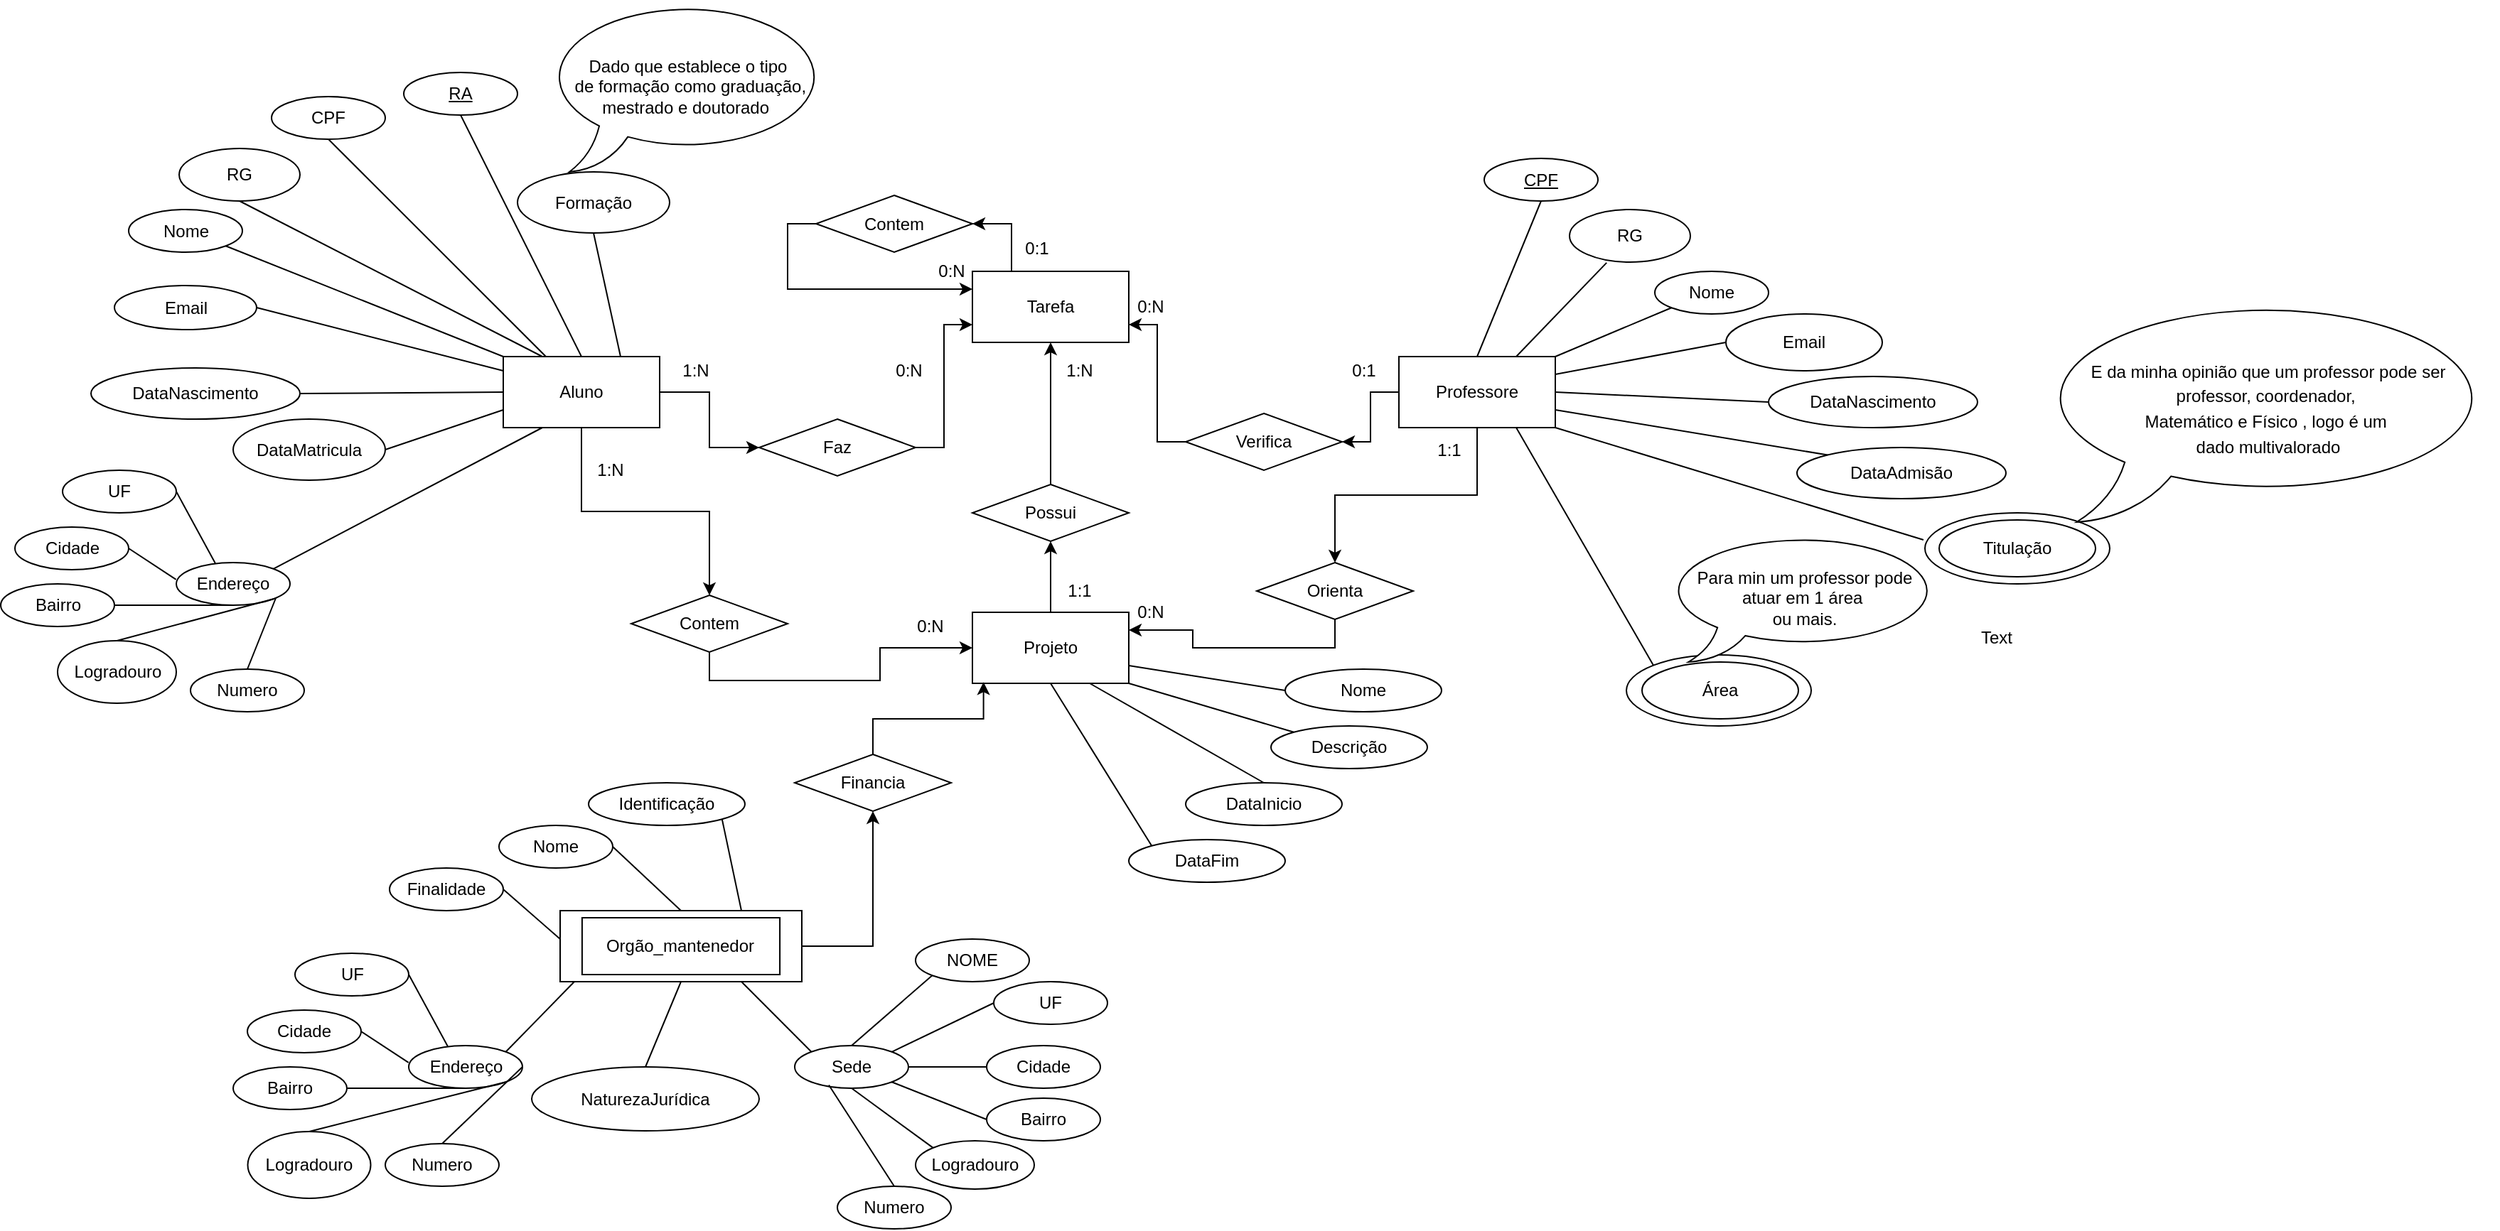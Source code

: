 <mxfile version="12.9.2" type="github">
  <diagram id="1mysd53Gnd4nTqjyurCx" name="Page-1">
    <mxGraphModel dx="1871" dy="1679" grid="1" gridSize="10" guides="1" tooltips="1" connect="1" arrows="1" fold="1" page="1" pageScale="1" pageWidth="850" pageHeight="1100" math="0" shadow="0">
      <root>
        <mxCell id="0" />
        <mxCell id="1" parent="0" />
        <mxCell id="kd50eOP3ocVIhUrG3reN-30" style="edgeStyle=orthogonalEdgeStyle;rounded=0;orthogonalLoop=1;jettySize=auto;html=1;exitX=0.5;exitY=0;exitDx=0;exitDy=0;entryX=0.5;entryY=1;entryDx=0;entryDy=0;" parent="1" source="kd50eOP3ocVIhUrG3reN-1" target="kd50eOP3ocVIhUrG3reN-29" edge="1">
          <mxGeometry relative="1" as="geometry" />
        </mxCell>
        <mxCell id="kd50eOP3ocVIhUrG3reN-1" value="Projeto" style="rounded=0;whiteSpace=wrap;html=1;" parent="1" vertex="1">
          <mxGeometry x="410" y="300" width="110" height="50" as="geometry" />
        </mxCell>
        <mxCell id="kd50eOP3ocVIhUrG3reN-24" style="edgeStyle=orthogonalEdgeStyle;rounded=0;orthogonalLoop=1;jettySize=auto;html=1;exitX=0.5;exitY=1;exitDx=0;exitDy=0;entryX=0.5;entryY=0;entryDx=0;entryDy=0;" parent="1" source="kd50eOP3ocVIhUrG3reN-3" target="kd50eOP3ocVIhUrG3reN-23" edge="1">
          <mxGeometry relative="1" as="geometry">
            <mxPoint x="235" y="190" as="targetPoint" />
          </mxGeometry>
        </mxCell>
        <mxCell id="kd50eOP3ocVIhUrG3reN-42" style="edgeStyle=orthogonalEdgeStyle;rounded=0;orthogonalLoop=1;jettySize=auto;html=1;exitX=1;exitY=0.5;exitDx=0;exitDy=0;entryX=0;entryY=0.5;entryDx=0;entryDy=0;" parent="1" source="kd50eOP3ocVIhUrG3reN-3" target="kd50eOP3ocVIhUrG3reN-39" edge="1">
          <mxGeometry relative="1" as="geometry" />
        </mxCell>
        <mxCell id="kd50eOP3ocVIhUrG3reN-3" value="Aluno" style="rounded=0;whiteSpace=wrap;html=1;" parent="1" vertex="1">
          <mxGeometry x="80" y="120" width="110" height="50" as="geometry" />
        </mxCell>
        <mxCell id="kd50eOP3ocVIhUrG3reN-21" style="edgeStyle=orthogonalEdgeStyle;rounded=0;orthogonalLoop=1;jettySize=auto;html=1;exitX=0.5;exitY=1;exitDx=0;exitDy=0;entryX=0.5;entryY=0;entryDx=0;entryDy=0;" parent="1" source="kd50eOP3ocVIhUrG3reN-4" target="kd50eOP3ocVIhUrG3reN-20" edge="1">
          <mxGeometry relative="1" as="geometry">
            <mxPoint x="775" y="180" as="sourcePoint" />
          </mxGeometry>
        </mxCell>
        <mxCell id="kd50eOP3ocVIhUrG3reN-41" style="edgeStyle=orthogonalEdgeStyle;rounded=0;orthogonalLoop=1;jettySize=auto;html=1;exitX=0;exitY=0.5;exitDx=0;exitDy=0;entryX=1;entryY=0.5;entryDx=0;entryDy=0;" parent="1" source="kd50eOP3ocVIhUrG3reN-4" target="kd50eOP3ocVIhUrG3reN-40" edge="1">
          <mxGeometry relative="1" as="geometry" />
        </mxCell>
        <mxCell id="kd50eOP3ocVIhUrG3reN-4" value="Professore" style="rounded=0;whiteSpace=wrap;html=1;" parent="1" vertex="1">
          <mxGeometry x="710" y="120" width="110" height="50" as="geometry" />
        </mxCell>
        <mxCell id="kd50eOP3ocVIhUrG3reN-15" value="" style="group" parent="1" vertex="1" connectable="0">
          <mxGeometry x="410" y="60" width="110" height="50" as="geometry" />
        </mxCell>
        <mxCell id="kd50eOP3ocVIhUrG3reN-16" value="Tarefa" style="rounded=0;whiteSpace=wrap;html=1;" parent="kd50eOP3ocVIhUrG3reN-15" vertex="1">
          <mxGeometry width="110" height="50" as="geometry" />
        </mxCell>
        <mxCell id="kd50eOP3ocVIhUrG3reN-22" style="edgeStyle=orthogonalEdgeStyle;rounded=0;orthogonalLoop=1;jettySize=auto;html=1;exitX=0.5;exitY=1;exitDx=0;exitDy=0;entryX=1;entryY=0.25;entryDx=0;entryDy=0;" parent="1" source="kd50eOP3ocVIhUrG3reN-20" target="kd50eOP3ocVIhUrG3reN-1" edge="1">
          <mxGeometry relative="1" as="geometry" />
        </mxCell>
        <mxCell id="DxdNHosKMYR6QQF7nd6B-114" value="0:N" style="text;html=1;align=center;verticalAlign=middle;resizable=0;points=[];labelBackgroundColor=#ffffff;" vertex="1" connectable="0" parent="kd50eOP3ocVIhUrG3reN-22">
          <mxGeometry x="0.603" relative="1" as="geometry">
            <mxPoint x="-20.24" y="-12.52" as="offset" />
          </mxGeometry>
        </mxCell>
        <mxCell id="kd50eOP3ocVIhUrG3reN-20" value="Orienta" style="rhombus;whiteSpace=wrap;html=1;" parent="1" vertex="1">
          <mxGeometry x="610" y="265" width="110" height="40" as="geometry" />
        </mxCell>
        <mxCell id="kd50eOP3ocVIhUrG3reN-25" style="edgeStyle=orthogonalEdgeStyle;rounded=0;orthogonalLoop=1;jettySize=auto;html=1;exitX=0.5;exitY=1;exitDx=0;exitDy=0;entryX=0;entryY=0.5;entryDx=0;entryDy=0;" parent="1" source="kd50eOP3ocVIhUrG3reN-23" target="kd50eOP3ocVIhUrG3reN-1" edge="1">
          <mxGeometry relative="1" as="geometry" />
        </mxCell>
        <mxCell id="kd50eOP3ocVIhUrG3reN-23" value="Contem" style="rhombus;whiteSpace=wrap;html=1;" parent="1" vertex="1">
          <mxGeometry x="170" y="288" width="110" height="40" as="geometry" />
        </mxCell>
        <mxCell id="kd50eOP3ocVIhUrG3reN-31" style="edgeStyle=orthogonalEdgeStyle;rounded=0;orthogonalLoop=1;jettySize=auto;html=1;exitX=0.5;exitY=0;exitDx=0;exitDy=0;entryX=0.5;entryY=1;entryDx=0;entryDy=0;" parent="1" source="kd50eOP3ocVIhUrG3reN-29" target="kd50eOP3ocVIhUrG3reN-16" edge="1">
          <mxGeometry relative="1" as="geometry">
            <mxPoint x="465" y="130" as="targetPoint" />
          </mxGeometry>
        </mxCell>
        <mxCell id="kd50eOP3ocVIhUrG3reN-29" value="Possui" style="rhombus;whiteSpace=wrap;html=1;" parent="1" vertex="1">
          <mxGeometry x="410" y="210" width="110" height="40" as="geometry" />
        </mxCell>
        <mxCell id="kd50eOP3ocVIhUrG3reN-37" style="edgeStyle=orthogonalEdgeStyle;rounded=0;orthogonalLoop=1;jettySize=auto;html=1;exitX=0;exitY=0.5;exitDx=0;exitDy=0;entryX=0;entryY=0.25;entryDx=0;entryDy=0;" parent="1" source="kd50eOP3ocVIhUrG3reN-33" target="kd50eOP3ocVIhUrG3reN-16" edge="1">
          <mxGeometry relative="1" as="geometry" />
        </mxCell>
        <mxCell id="kd50eOP3ocVIhUrG3reN-33" value="Contem" style="rhombus;whiteSpace=wrap;html=1;" parent="1" vertex="1">
          <mxGeometry x="300" y="6.5" width="110" height="40" as="geometry" />
        </mxCell>
        <mxCell id="kd50eOP3ocVIhUrG3reN-43" style="edgeStyle=orthogonalEdgeStyle;rounded=0;orthogonalLoop=1;jettySize=auto;html=1;exitX=1;exitY=0.5;exitDx=0;exitDy=0;entryX=0;entryY=0.75;entryDx=0;entryDy=0;" parent="1" source="kd50eOP3ocVIhUrG3reN-39" target="kd50eOP3ocVIhUrG3reN-16" edge="1">
          <mxGeometry relative="1" as="geometry">
            <mxPoint x="410" y="120" as="targetPoint" />
          </mxGeometry>
        </mxCell>
        <mxCell id="kd50eOP3ocVIhUrG3reN-39" value="Faz" style="rhombus;whiteSpace=wrap;html=1;" parent="1" vertex="1">
          <mxGeometry x="260" y="164" width="110" height="40" as="geometry" />
        </mxCell>
        <mxCell id="kd50eOP3ocVIhUrG3reN-44" style="edgeStyle=orthogonalEdgeStyle;rounded=0;orthogonalLoop=1;jettySize=auto;html=1;exitX=0;exitY=0.5;exitDx=0;exitDy=0;entryX=1;entryY=0.75;entryDx=0;entryDy=0;" parent="1" source="kd50eOP3ocVIhUrG3reN-40" target="kd50eOP3ocVIhUrG3reN-16" edge="1">
          <mxGeometry relative="1" as="geometry" />
        </mxCell>
        <mxCell id="kd50eOP3ocVIhUrG3reN-40" value="Verifica" style="rhombus;whiteSpace=wrap;html=1;" parent="1" vertex="1">
          <mxGeometry x="560" y="160" width="110" height="40" as="geometry" />
        </mxCell>
        <mxCell id="wgPbf9IUGAWArEAMorVR-2" value="1:1" style="text;html=1;align=center;verticalAlign=middle;resizable=0;points=[];autosize=1;" parent="1" vertex="1">
          <mxGeometry x="730" y="175.5" width="30" height="20" as="geometry" />
        </mxCell>
        <mxCell id="wgPbf9IUGAWArEAMorVR-6" value="1:N" style="text;html=1;align=center;verticalAlign=middle;resizable=0;points=[];autosize=1;" parent="1" vertex="1">
          <mxGeometry x="470" y="120" width="30" height="20" as="geometry" />
        </mxCell>
        <mxCell id="wgPbf9IUGAWArEAMorVR-8" value="1:1" style="text;html=1;align=center;verticalAlign=middle;resizable=0;points=[];autosize=1;" parent="1" vertex="1">
          <mxGeometry x="470" y="275" width="30" height="20" as="geometry" />
        </mxCell>
        <mxCell id="wgPbf9IUGAWArEAMorVR-9" value="0:N" style="text;html=1;align=center;verticalAlign=middle;resizable=0;points=[];autosize=1;" parent="1" vertex="1">
          <mxGeometry x="520" y="75" width="30" height="20" as="geometry" />
        </mxCell>
        <mxCell id="wgPbf9IUGAWArEAMorVR-10" value="0:1" style="text;html=1;align=center;verticalAlign=middle;resizable=0;points=[];autosize=1;" parent="1" vertex="1">
          <mxGeometry x="670" y="120" width="30" height="20" as="geometry" />
        </mxCell>
        <mxCell id="wgPbf9IUGAWArEAMorVR-15" value="1:N" style="text;html=1;align=center;verticalAlign=middle;resizable=0;points=[];autosize=1;" parent="1" vertex="1">
          <mxGeometry x="140" y="190" width="30" height="20" as="geometry" />
        </mxCell>
        <mxCell id="wgPbf9IUGAWArEAMorVR-16" value="0:N" style="text;html=1;align=center;verticalAlign=middle;resizable=0;points=[];autosize=1;" parent="1" vertex="1">
          <mxGeometry x="365" y="300" width="30" height="20" as="geometry" />
        </mxCell>
        <mxCell id="wgPbf9IUGAWArEAMorVR-18" value="0:N" style="text;html=1;align=center;verticalAlign=middle;resizable=0;points=[];autosize=1;" parent="1" vertex="1">
          <mxGeometry x="350" y="120" width="30" height="20" as="geometry" />
        </mxCell>
        <mxCell id="wgPbf9IUGAWArEAMorVR-19" value="1:N" style="text;html=1;align=center;verticalAlign=middle;resizable=0;points=[];autosize=1;" parent="1" vertex="1">
          <mxGeometry x="200" y="120" width="30" height="20" as="geometry" />
        </mxCell>
        <mxCell id="wgPbf9IUGAWArEAMorVR-21" value="0:N" style="text;html=1;align=center;verticalAlign=middle;resizable=0;points=[];autosize=1;" parent="1" vertex="1">
          <mxGeometry x="380" y="50" width="30" height="20" as="geometry" />
        </mxCell>
        <mxCell id="wgPbf9IUGAWArEAMorVR-25" value="0:1" style="text;html=1;align=center;verticalAlign=middle;resizable=0;points=[];autosize=1;" parent="1" vertex="1">
          <mxGeometry x="440" y="33.5" width="30" height="20" as="geometry" />
        </mxCell>
        <mxCell id="wgPbf9IUGAWArEAMorVR-26" style="edgeStyle=orthogonalEdgeStyle;rounded=0;orthogonalLoop=1;jettySize=auto;html=1;exitX=0.25;exitY=0;exitDx=0;exitDy=0;entryX=1;entryY=0.5;entryDx=0;entryDy=0;" parent="1" source="kd50eOP3ocVIhUrG3reN-16" target="kd50eOP3ocVIhUrG3reN-33" edge="1">
          <mxGeometry relative="1" as="geometry" />
        </mxCell>
        <mxCell id="DxdNHosKMYR6QQF7nd6B-1" value="&lt;u&gt;RA&lt;/u&gt;" style="ellipse;whiteSpace=wrap;html=1;" vertex="1" parent="1">
          <mxGeometry x="10" y="-80" width="80" height="30" as="geometry" />
        </mxCell>
        <mxCell id="DxdNHosKMYR6QQF7nd6B-2" value="" style="group" vertex="1" connectable="0" parent="1">
          <mxGeometry x="120" y="510" width="170" height="50" as="geometry" />
        </mxCell>
        <mxCell id="DxdNHosKMYR6QQF7nd6B-3" value="" style="rounded=0;whiteSpace=wrap;html=1;" vertex="1" parent="DxdNHosKMYR6QQF7nd6B-2">
          <mxGeometry width="170" height="50" as="geometry" />
        </mxCell>
        <mxCell id="DxdNHosKMYR6QQF7nd6B-4" value="&lt;div style=&quot;text-align: justify&quot;&gt;Orgão_mantenedor&lt;/div&gt;" style="rounded=0;whiteSpace=wrap;html=1;" vertex="1" parent="DxdNHosKMYR6QQF7nd6B-2">
          <mxGeometry x="15.455" y="5" width="139.091" height="40" as="geometry" />
        </mxCell>
        <mxCell id="DxdNHosKMYR6QQF7nd6B-7" style="edgeStyle=orthogonalEdgeStyle;rounded=0;orthogonalLoop=1;jettySize=auto;html=1;exitX=0.5;exitY=0;exitDx=0;exitDy=0;entryX=0.071;entryY=0.983;entryDx=0;entryDy=0;entryPerimeter=0;" edge="1" parent="1" source="DxdNHosKMYR6QQF7nd6B-5" target="kd50eOP3ocVIhUrG3reN-1">
          <mxGeometry relative="1" as="geometry">
            <mxPoint x="465" y="370" as="targetPoint" />
          </mxGeometry>
        </mxCell>
        <mxCell id="DxdNHosKMYR6QQF7nd6B-5" value="Financia" style="rhombus;whiteSpace=wrap;html=1;" vertex="1" parent="1">
          <mxGeometry x="285" y="400" width="110" height="40" as="geometry" />
        </mxCell>
        <mxCell id="DxdNHosKMYR6QQF7nd6B-6" style="edgeStyle=orthogonalEdgeStyle;rounded=0;orthogonalLoop=1;jettySize=auto;html=1;exitX=1;exitY=0.5;exitDx=0;exitDy=0;entryX=0.5;entryY=1;entryDx=0;entryDy=0;" edge="1" parent="1" source="DxdNHosKMYR6QQF7nd6B-3" target="DxdNHosKMYR6QQF7nd6B-5">
          <mxGeometry relative="1" as="geometry" />
        </mxCell>
        <mxCell id="DxdNHosKMYR6QQF7nd6B-9" value="Nome" style="ellipse;whiteSpace=wrap;html=1;" vertex="1" parent="1">
          <mxGeometry x="-183.5" y="16.5" width="80" height="30" as="geometry" />
        </mxCell>
        <mxCell id="DxdNHosKMYR6QQF7nd6B-10" value="DataNascimento" style="ellipse;whiteSpace=wrap;html=1;" vertex="1" parent="1">
          <mxGeometry x="-210" y="128" width="147" height="36" as="geometry" />
        </mxCell>
        <mxCell id="DxdNHosKMYR6QQF7nd6B-18" value="" style="endArrow=none;html=1;exitX=0.5;exitY=1;exitDx=0;exitDy=0;" edge="1" parent="1" source="DxdNHosKMYR6QQF7nd6B-1">
          <mxGeometry width="50" height="50" relative="1" as="geometry">
            <mxPoint x="250" y="230" as="sourcePoint" />
            <mxPoint x="135" y="120" as="targetPoint" />
            <Array as="points" />
          </mxGeometry>
        </mxCell>
        <mxCell id="DxdNHosKMYR6QQF7nd6B-19" value="" style="endArrow=none;html=1;exitX=1;exitY=1;exitDx=0;exitDy=0;entryX=0;entryY=0;entryDx=0;entryDy=0;" edge="1" parent="1" source="DxdNHosKMYR6QQF7nd6B-9" target="kd50eOP3ocVIhUrG3reN-3">
          <mxGeometry width="50" height="50" relative="1" as="geometry">
            <mxPoint x="40" y="87.5" as="sourcePoint" />
            <mxPoint x="68" y="152.5" as="targetPoint" />
            <Array as="points" />
          </mxGeometry>
        </mxCell>
        <mxCell id="DxdNHosKMYR6QQF7nd6B-20" value="" style="endArrow=none;html=1;exitX=0;exitY=0.5;exitDx=0;exitDy=0;entryX=1;entryY=0.5;entryDx=0;entryDy=0;" edge="1" parent="1" source="kd50eOP3ocVIhUrG3reN-3" target="DxdNHosKMYR6QQF7nd6B-10">
          <mxGeometry width="50" height="50" relative="1" as="geometry">
            <mxPoint x="68.284" y="100.607" as="sourcePoint" />
            <mxPoint x="90" y="130" as="targetPoint" />
            <Array as="points" />
          </mxGeometry>
        </mxCell>
        <mxCell id="DxdNHosKMYR6QQF7nd6B-21" value="DataMatricula" style="ellipse;whiteSpace=wrap;html=1;" vertex="1" parent="1">
          <mxGeometry x="-110" y="164" width="107" height="43" as="geometry" />
        </mxCell>
        <mxCell id="DxdNHosKMYR6QQF7nd6B-22" value="" style="endArrow=none;html=1;exitX=0;exitY=0.75;exitDx=0;exitDy=0;entryX=1;entryY=0.5;entryDx=0;entryDy=0;" edge="1" parent="1" target="DxdNHosKMYR6QQF7nd6B-21" source="kd50eOP3ocVIhUrG3reN-3">
          <mxGeometry width="50" height="50" relative="1" as="geometry">
            <mxPoint x="80" y="168.5" as="sourcePoint" />
            <mxPoint x="90" y="166" as="targetPoint" />
            <Array as="points" />
          </mxGeometry>
        </mxCell>
        <mxCell id="DxdNHosKMYR6QQF7nd6B-26" value="Email" style="ellipse;whiteSpace=wrap;html=1;" vertex="1" parent="1">
          <mxGeometry x="-193.5" y="70" width="100" height="31" as="geometry" />
        </mxCell>
        <mxCell id="DxdNHosKMYR6QQF7nd6B-29" value="" style="endArrow=none;html=1;exitX=1;exitY=0.5;exitDx=0;exitDy=0;" edge="1" parent="1" source="DxdNHosKMYR6QQF7nd6B-26">
          <mxGeometry width="50" height="50" relative="1" as="geometry">
            <mxPoint x="68.284" y="100.607" as="sourcePoint" />
            <mxPoint x="80" y="130" as="targetPoint" />
            <Array as="points" />
          </mxGeometry>
        </mxCell>
        <mxCell id="DxdNHosKMYR6QQF7nd6B-35" value="RG" style="ellipse;whiteSpace=wrap;html=1;" vertex="1" parent="1">
          <mxGeometry x="-148" y="-26.5" width="85" height="37" as="geometry" />
        </mxCell>
        <mxCell id="DxdNHosKMYR6QQF7nd6B-37" value="" style="endArrow=none;html=1;entryX=0.5;entryY=1;entryDx=0;entryDy=0;exitX=0.25;exitY=0;exitDx=0;exitDy=0;" edge="1" parent="1" source="kd50eOP3ocVIhUrG3reN-3" target="DxdNHosKMYR6QQF7nd6B-35">
          <mxGeometry width="50" height="50" relative="1" as="geometry">
            <mxPoint x="290" y="230" as="sourcePoint" />
            <mxPoint x="340" y="180" as="targetPoint" />
          </mxGeometry>
        </mxCell>
        <mxCell id="DxdNHosKMYR6QQF7nd6B-42" value="CPF" style="ellipse;whiteSpace=wrap;html=1;" vertex="1" parent="1">
          <mxGeometry x="-83" y="-63" width="80" height="30" as="geometry" />
        </mxCell>
        <mxCell id="DxdNHosKMYR6QQF7nd6B-43" value="" style="endArrow=none;html=1;entryX=0.5;entryY=1;entryDx=0;entryDy=0;" edge="1" parent="1" source="kd50eOP3ocVIhUrG3reN-3" target="DxdNHosKMYR6QQF7nd6B-42">
          <mxGeometry width="50" height="50" relative="1" as="geometry">
            <mxPoint x="290" y="230" as="sourcePoint" />
            <mxPoint x="340" y="180" as="targetPoint" />
          </mxGeometry>
        </mxCell>
        <mxCell id="DxdNHosKMYR6QQF7nd6B-52" value="Endereço" style="ellipse;whiteSpace=wrap;html=1;" vertex="1" parent="1">
          <mxGeometry x="-150" y="265" width="80" height="30" as="geometry" />
        </mxCell>
        <mxCell id="DxdNHosKMYR6QQF7nd6B-53" value="" style="endArrow=none;html=1;entryX=0.25;entryY=1;entryDx=0;entryDy=0;exitX=1;exitY=0;exitDx=0;exitDy=0;" edge="1" parent="1" source="DxdNHosKMYR6QQF7nd6B-52" target="kd50eOP3ocVIhUrG3reN-3">
          <mxGeometry width="50" height="50" relative="1" as="geometry">
            <mxPoint x="-39" y="149" as="sourcePoint" />
            <mxPoint x="350" y="200" as="targetPoint" />
          </mxGeometry>
        </mxCell>
        <mxCell id="DxdNHosKMYR6QQF7nd6B-54" value="UF" style="ellipse;whiteSpace=wrap;html=1;" vertex="1" parent="1">
          <mxGeometry x="-230" y="200" width="80" height="30" as="geometry" />
        </mxCell>
        <mxCell id="DxdNHosKMYR6QQF7nd6B-55" value="Cidade" style="ellipse;whiteSpace=wrap;html=1;" vertex="1" parent="1">
          <mxGeometry x="-263.5" y="240" width="80" height="30" as="geometry" />
        </mxCell>
        <mxCell id="DxdNHosKMYR6QQF7nd6B-56" value="Logradouro" style="ellipse;whiteSpace=wrap;html=1;" vertex="1" parent="1">
          <mxGeometry x="-233.5" y="320" width="83.5" height="44" as="geometry" />
        </mxCell>
        <mxCell id="DxdNHosKMYR6QQF7nd6B-57" value="Bairro" style="ellipse;whiteSpace=wrap;html=1;" vertex="1" parent="1">
          <mxGeometry x="-273.5" y="280" width="80" height="30" as="geometry" />
        </mxCell>
        <mxCell id="DxdNHosKMYR6QQF7nd6B-60" value="" style="endArrow=none;html=1;exitX=0.5;exitY=0;exitDx=0;exitDy=0;entryX=1;entryY=1;entryDx=0;entryDy=0;" edge="1" parent="1" source="DxdNHosKMYR6QQF7nd6B-56" target="DxdNHosKMYR6QQF7nd6B-52">
          <mxGeometry width="50" height="50" relative="1" as="geometry">
            <mxPoint x="300" y="250" as="sourcePoint" />
            <mxPoint y="260" as="targetPoint" />
          </mxGeometry>
        </mxCell>
        <mxCell id="DxdNHosKMYR6QQF7nd6B-61" value="" style="endArrow=none;html=1;entryX=0.343;entryY=0.017;entryDx=0;entryDy=0;exitX=1;exitY=0.5;exitDx=0;exitDy=0;entryPerimeter=0;" edge="1" parent="1" source="DxdNHosKMYR6QQF7nd6B-54" target="DxdNHosKMYR6QQF7nd6B-52">
          <mxGeometry width="50" height="50" relative="1" as="geometry">
            <mxPoint x="300" y="250" as="sourcePoint" />
            <mxPoint x="350" y="200" as="targetPoint" />
          </mxGeometry>
        </mxCell>
        <mxCell id="DxdNHosKMYR6QQF7nd6B-62" value="" style="endArrow=none;html=1;entryX=0.5;entryY=1;entryDx=0;entryDy=0;exitX=1;exitY=0.5;exitDx=0;exitDy=0;" edge="1" parent="1" source="DxdNHosKMYR6QQF7nd6B-57" target="DxdNHosKMYR6QQF7nd6B-52">
          <mxGeometry width="50" height="50" relative="1" as="geometry">
            <mxPoint x="300" y="250" as="sourcePoint" />
            <mxPoint x="350" y="200" as="targetPoint" />
          </mxGeometry>
        </mxCell>
        <mxCell id="DxdNHosKMYR6QQF7nd6B-63" value="" style="endArrow=none;html=1;entryX=-0.002;entryY=0.398;entryDx=0;entryDy=0;exitX=1;exitY=0.5;exitDx=0;exitDy=0;entryPerimeter=0;" edge="1" parent="1" source="DxdNHosKMYR6QQF7nd6B-55" target="DxdNHosKMYR6QQF7nd6B-52">
          <mxGeometry width="50" height="50" relative="1" as="geometry">
            <mxPoint x="-180" y="255" as="sourcePoint" />
            <mxPoint x="350" y="200" as="targetPoint" />
          </mxGeometry>
        </mxCell>
        <mxCell id="DxdNHosKMYR6QQF7nd6B-70" value="Numero" style="ellipse;whiteSpace=wrap;html=1;" vertex="1" parent="1">
          <mxGeometry x="-140" y="340" width="80" height="30" as="geometry" />
        </mxCell>
        <mxCell id="DxdNHosKMYR6QQF7nd6B-71" value="" style="endArrow=none;html=1;exitX=0.5;exitY=0;exitDx=0;exitDy=0;" edge="1" parent="1" source="DxdNHosKMYR6QQF7nd6B-70">
          <mxGeometry width="50" height="50" relative="1" as="geometry">
            <mxPoint x="300" y="250" as="sourcePoint" />
            <mxPoint x="-80" y="290" as="targetPoint" />
          </mxGeometry>
        </mxCell>
        <mxCell id="DxdNHosKMYR6QQF7nd6B-74" value="Nome" style="ellipse;whiteSpace=wrap;html=1;" vertex="1" parent="1">
          <mxGeometry x="890" y="60" width="80" height="30" as="geometry" />
        </mxCell>
        <mxCell id="DxdNHosKMYR6QQF7nd6B-75" value="DataNascimento" style="ellipse;whiteSpace=wrap;html=1;" vertex="1" parent="1">
          <mxGeometry x="970" y="134" width="147" height="36" as="geometry" />
        </mxCell>
        <mxCell id="DxdNHosKMYR6QQF7nd6B-76" value="&lt;div&gt;&lt;span&gt;Email&lt;/span&gt;&lt;/div&gt;" style="ellipse;whiteSpace=wrap;html=1;align=center;" vertex="1" parent="1">
          <mxGeometry x="940" y="90" width="110" height="40" as="geometry" />
        </mxCell>
        <mxCell id="DxdNHosKMYR6QQF7nd6B-77" value="RG" style="ellipse;whiteSpace=wrap;html=1;" vertex="1" parent="1">
          <mxGeometry x="830" y="16.5" width="85" height="37" as="geometry" />
        </mxCell>
        <mxCell id="DxdNHosKMYR6QQF7nd6B-78" value="&lt;u&gt;CPF&lt;/u&gt;" style="ellipse;whiteSpace=wrap;html=1;" vertex="1" parent="1">
          <mxGeometry x="770" y="-19.5" width="80" height="30" as="geometry" />
        </mxCell>
        <mxCell id="DxdNHosKMYR6QQF7nd6B-87" value="Formação" style="ellipse;whiteSpace=wrap;html=1;" vertex="1" parent="1">
          <mxGeometry x="90" y="-10" width="107" height="43" as="geometry" />
        </mxCell>
        <mxCell id="DxdNHosKMYR6QQF7nd6B-92" value="&lt;div&gt;&lt;span style=&quot;background-color: rgb(255 , 255 , 255)&quot;&gt;Dado que establece o tipo&lt;/span&gt;&lt;/div&gt;&lt;div&gt;&lt;span style=&quot;background-color: rgb(255 , 255 , 255)&quot;&gt;&amp;nbsp;&lt;/span&gt;&lt;span style=&quot;background-color: rgb(255 , 255 , 255)&quot;&gt;de formação como graduação,&lt;/span&gt;&lt;/div&gt;&lt;span style=&quot;white-space: normal ; background-color: rgb(255 , 255 , 255)&quot;&gt;&lt;div&gt;mestrado e doutorado&amp;nbsp;&lt;/div&gt;&lt;/span&gt;" style="whiteSpace=wrap;html=1;shape=mxgraph.basic.oval_callout;rotation=0;align=center;" vertex="1" parent="1">
          <mxGeometry x="110" y="-130" width="200" height="120" as="geometry" />
        </mxCell>
        <mxCell id="DxdNHosKMYR6QQF7nd6B-96" value="" style="endArrow=none;html=1;strokeColor=#000000;entryX=0.5;entryY=1;entryDx=0;entryDy=0;exitX=0.75;exitY=0;exitDx=0;exitDy=0;" edge="1" parent="1" source="kd50eOP3ocVIhUrG3reN-3" target="DxdNHosKMYR6QQF7nd6B-87">
          <mxGeometry width="50" height="50" relative="1" as="geometry">
            <mxPoint x="160" y="170" as="sourcePoint" />
            <mxPoint x="210" y="120" as="targetPoint" />
          </mxGeometry>
        </mxCell>
        <mxCell id="DxdNHosKMYR6QQF7nd6B-99" value="" style="endArrow=none;html=1;strokeColor=#000000;entryX=0.5;entryY=1;entryDx=0;entryDy=0;exitX=0.5;exitY=0;exitDx=0;exitDy=0;" edge="1" parent="1" source="kd50eOP3ocVIhUrG3reN-4" target="DxdNHosKMYR6QQF7nd6B-78">
          <mxGeometry width="50" height="50" relative="1" as="geometry">
            <mxPoint x="500" y="180" as="sourcePoint" />
            <mxPoint x="550" y="130" as="targetPoint" />
          </mxGeometry>
        </mxCell>
        <mxCell id="DxdNHosKMYR6QQF7nd6B-102" value="DataAdmisão" style="ellipse;whiteSpace=wrap;html=1;" vertex="1" parent="1">
          <mxGeometry x="990" y="184" width="147" height="36" as="geometry" />
        </mxCell>
        <mxCell id="DxdNHosKMYR6QQF7nd6B-105" value="" style="endArrow=none;html=1;strokeColor=#000000;entryX=0.307;entryY=1.012;entryDx=0;entryDy=0;entryPerimeter=0;exitX=0.75;exitY=0;exitDx=0;exitDy=0;" edge="1" parent="1" source="kd50eOP3ocVIhUrG3reN-4" target="DxdNHosKMYR6QQF7nd6B-77">
          <mxGeometry width="50" height="50" relative="1" as="geometry">
            <mxPoint x="790" y="180" as="sourcePoint" />
            <mxPoint x="840" y="130" as="targetPoint" />
          </mxGeometry>
        </mxCell>
        <mxCell id="DxdNHosKMYR6QQF7nd6B-107" value="" style="endArrow=none;html=1;strokeColor=#000000;entryX=0;entryY=1;entryDx=0;entryDy=0;exitX=1;exitY=0;exitDx=0;exitDy=0;" edge="1" parent="1" source="kd50eOP3ocVIhUrG3reN-4" target="DxdNHosKMYR6QQF7nd6B-74">
          <mxGeometry width="50" height="50" relative="1" as="geometry">
            <mxPoint x="790" y="180" as="sourcePoint" />
            <mxPoint x="840" y="130" as="targetPoint" />
          </mxGeometry>
        </mxCell>
        <mxCell id="DxdNHosKMYR6QQF7nd6B-108" value="" style="endArrow=none;html=1;strokeColor=#000000;entryX=0;entryY=0.5;entryDx=0;entryDy=0;exitX=1;exitY=0.25;exitDx=0;exitDy=0;" edge="1" parent="1" source="kd50eOP3ocVIhUrG3reN-4" target="DxdNHosKMYR6QQF7nd6B-76">
          <mxGeometry width="50" height="50" relative="1" as="geometry">
            <mxPoint x="790" y="180" as="sourcePoint" />
            <mxPoint x="840" y="130" as="targetPoint" />
          </mxGeometry>
        </mxCell>
        <mxCell id="DxdNHosKMYR6QQF7nd6B-111" value="" style="endArrow=none;html=1;strokeColor=#000000;entryX=0;entryY=0.5;entryDx=0;entryDy=0;exitX=1;exitY=0.5;exitDx=0;exitDy=0;" edge="1" parent="1" source="kd50eOP3ocVIhUrG3reN-4" target="DxdNHosKMYR6QQF7nd6B-75">
          <mxGeometry width="50" height="50" relative="1" as="geometry">
            <mxPoint x="860" y="170" as="sourcePoint" />
            <mxPoint x="840" y="130" as="targetPoint" />
          </mxGeometry>
        </mxCell>
        <mxCell id="DxdNHosKMYR6QQF7nd6B-112" value="" style="endArrow=none;html=1;strokeColor=#000000;entryX=0;entryY=0;entryDx=0;entryDy=0;exitX=1;exitY=0.75;exitDx=0;exitDy=0;" edge="1" parent="1" source="kd50eOP3ocVIhUrG3reN-4" target="DxdNHosKMYR6QQF7nd6B-102">
          <mxGeometry width="50" height="50" relative="1" as="geometry">
            <mxPoint x="790" y="180" as="sourcePoint" />
            <mxPoint x="840" y="130" as="targetPoint" />
          </mxGeometry>
        </mxCell>
        <mxCell id="DxdNHosKMYR6QQF7nd6B-113" style="edgeStyle=none;shape=link;rounded=0;orthogonalLoop=1;jettySize=auto;html=1;exitX=0.5;exitY=1;exitDx=0;exitDy=0;strokeColor=#000000;" edge="1" parent="1" source="DxdNHosKMYR6QQF7nd6B-102" target="DxdNHosKMYR6QQF7nd6B-102">
          <mxGeometry relative="1" as="geometry" />
        </mxCell>
        <mxCell id="DxdNHosKMYR6QQF7nd6B-126" value="" style="ellipse;whiteSpace=wrap;html=1;" vertex="1" parent="1">
          <mxGeometry x="1080" y="230" width="130" height="50" as="geometry" />
        </mxCell>
        <mxCell id="DxdNHosKMYR6QQF7nd6B-130" value="" style="endArrow=none;html=1;strokeColor=#000000;entryX=-0.008;entryY=0.38;entryDx=0;entryDy=0;entryPerimeter=0;exitX=1;exitY=1;exitDx=0;exitDy=0;" edge="1" parent="1" source="kd50eOP3ocVIhUrG3reN-4" target="DxdNHosKMYR6QQF7nd6B-126">
          <mxGeometry width="50" height="50" relative="1" as="geometry">
            <mxPoint x="780" y="280" as="sourcePoint" />
            <mxPoint x="830" y="230" as="targetPoint" />
          </mxGeometry>
        </mxCell>
        <mxCell id="DxdNHosKMYR6QQF7nd6B-131" value="Titulação" style="ellipse;whiteSpace=wrap;html=1;" vertex="1" parent="1">
          <mxGeometry x="1090" y="235" width="110" height="40" as="geometry" />
        </mxCell>
        <mxCell id="DxdNHosKMYR6QQF7nd6B-132" value="&lt;p class=&quot;MsoNormal&quot;&gt;&lt;/p&gt;&lt;div&gt;&lt;span style=&quot;background-color: white ; font-family: &amp;#34;helvetica&amp;#34; , sans-serif ; font-size: 9pt&quot;&gt;E da minha opinião que&lt;/span&gt;&lt;span style=&quot;font-size: 9pt ; background-color: white ; font-family: &amp;#34;helvetica&amp;#34; , sans-serif&quot;&gt;&amp;nbsp;um professor pode ser&lt;/span&gt;&lt;/div&gt;&lt;span style=&quot;font-size: 9pt ; line-height: 150% ; font-family: &amp;#34;helvetica&amp;#34; , sans-serif&quot;&gt;&lt;span style=&quot;background: white&quot;&gt;&lt;div&gt;&lt;span style=&quot;font-size: 9pt ; line-height: 150%&quot;&gt;&lt;span&gt;professor, coordenador,&lt;/span&gt;&lt;/span&gt;&lt;span style=&quot;font-size: 9pt ; line-height: 150%&quot;&gt;&amp;nbsp;&lt;/span&gt;&lt;/div&gt;&lt;div&gt;&lt;span style=&quot;font-size: 9pt&quot;&gt;Matemático e Físico , logo é um&amp;nbsp;&lt;/span&gt;&lt;/div&gt;&lt;div&gt;&lt;span style=&quot;font-size: 9pt&quot;&gt;dado multivalorado&lt;/span&gt;&lt;/div&gt;&lt;/span&gt;&lt;/span&gt;&lt;p&gt;&lt;/p&gt;&lt;p class=&quot;MsoNormal&quot; align=&quot;left&quot; style=&quot;text-align: left&quot;&gt;&lt;/p&gt;" style="whiteSpace=wrap;html=1;shape=mxgraph.basic.oval_callout;rotation=0;align=center;" vertex="1" parent="1">
          <mxGeometry x="1160" y="80" width="323" height="156.5" as="geometry" />
        </mxCell>
        <mxCell id="DxdNHosKMYR6QQF7nd6B-134" value="" style="ellipse;whiteSpace=wrap;html=1;" vertex="1" parent="1">
          <mxGeometry x="870" y="330" width="130" height="50" as="geometry" />
        </mxCell>
        <mxCell id="DxdNHosKMYR6QQF7nd6B-135" value="Área" style="ellipse;whiteSpace=wrap;html=1;" vertex="1" parent="1">
          <mxGeometry x="881" y="335" width="110" height="40" as="geometry" />
        </mxCell>
        <mxCell id="DxdNHosKMYR6QQF7nd6B-137" value="" style="endArrow=none;html=1;strokeColor=#000000;entryX=0.75;entryY=1;entryDx=0;entryDy=0;exitX=0;exitY=0;exitDx=0;exitDy=0;" edge="1" parent="1" source="DxdNHosKMYR6QQF7nd6B-134" target="kd50eOP3ocVIhUrG3reN-4">
          <mxGeometry width="50" height="50" relative="1" as="geometry">
            <mxPoint x="1030" y="290" as="sourcePoint" />
            <mxPoint x="1080" y="240" as="targetPoint" />
          </mxGeometry>
        </mxCell>
        <mxCell id="DxdNHosKMYR6QQF7nd6B-140" value="Para min um professor pode &lt;br&gt;atuar em 1 área&amp;nbsp;&lt;br&gt;ou mais." style="whiteSpace=wrap;html=1;shape=mxgraph.basic.oval_callout" vertex="1" parent="1">
          <mxGeometry x="897.5" y="245" width="195" height="90" as="geometry" />
        </mxCell>
        <mxCell id="DxdNHosKMYR6QQF7nd6B-145" value="DataInicio" style="ellipse;whiteSpace=wrap;html=1;" vertex="1" parent="1">
          <mxGeometry x="560" y="420" width="110" height="30" as="geometry" />
        </mxCell>
        <mxCell id="DxdNHosKMYR6QQF7nd6B-146" value="DataFim" style="ellipse;whiteSpace=wrap;html=1;" vertex="1" parent="1">
          <mxGeometry x="520" y="460" width="110" height="30" as="geometry" />
        </mxCell>
        <mxCell id="DxdNHosKMYR6QQF7nd6B-147" value="Descrição" style="ellipse;whiteSpace=wrap;html=1;" vertex="1" parent="1">
          <mxGeometry x="620" y="380" width="110" height="30" as="geometry" />
        </mxCell>
        <mxCell id="DxdNHosKMYR6QQF7nd6B-148" value="Nome" style="ellipse;whiteSpace=wrap;html=1;" vertex="1" parent="1">
          <mxGeometry x="630" y="340" width="110" height="30" as="geometry" />
        </mxCell>
        <mxCell id="DxdNHosKMYR6QQF7nd6B-149" value="" style="endArrow=none;html=1;strokeColor=#000000;entryX=0;entryY=0.5;entryDx=0;entryDy=0;exitX=1;exitY=0.75;exitDx=0;exitDy=0;" edge="1" parent="1" source="kd50eOP3ocVIhUrG3reN-1" target="DxdNHosKMYR6QQF7nd6B-148">
          <mxGeometry width="50" height="50" relative="1" as="geometry">
            <mxPoint x="350" y="220" as="sourcePoint" />
            <mxPoint x="400" y="170" as="targetPoint" />
          </mxGeometry>
        </mxCell>
        <mxCell id="DxdNHosKMYR6QQF7nd6B-150" value="" style="endArrow=none;html=1;strokeColor=#000000;entryX=0;entryY=0;entryDx=0;entryDy=0;exitX=1;exitY=1;exitDx=0;exitDy=0;" edge="1" parent="1" source="kd50eOP3ocVIhUrG3reN-1" target="DxdNHosKMYR6QQF7nd6B-147">
          <mxGeometry width="50" height="50" relative="1" as="geometry">
            <mxPoint x="350" y="220" as="sourcePoint" />
            <mxPoint x="400" y="170" as="targetPoint" />
          </mxGeometry>
        </mxCell>
        <mxCell id="DxdNHosKMYR6QQF7nd6B-151" value="" style="endArrow=none;html=1;strokeColor=#000000;entryX=0.5;entryY=0;entryDx=0;entryDy=0;exitX=0.75;exitY=1;exitDx=0;exitDy=0;" edge="1" parent="1" source="kd50eOP3ocVIhUrG3reN-1" target="DxdNHosKMYR6QQF7nd6B-145">
          <mxGeometry width="50" height="50" relative="1" as="geometry">
            <mxPoint x="350" y="220" as="sourcePoint" />
            <mxPoint x="400" y="170" as="targetPoint" />
          </mxGeometry>
        </mxCell>
        <mxCell id="DxdNHosKMYR6QQF7nd6B-152" value="" style="endArrow=none;html=1;strokeColor=#000000;entryX=0;entryY=0;entryDx=0;entryDy=0;exitX=0.5;exitY=1;exitDx=0;exitDy=0;" edge="1" parent="1" source="kd50eOP3ocVIhUrG3reN-1" target="DxdNHosKMYR6QQF7nd6B-146">
          <mxGeometry width="50" height="50" relative="1" as="geometry">
            <mxPoint x="350" y="220" as="sourcePoint" />
            <mxPoint x="400" y="170" as="targetPoint" />
          </mxGeometry>
        </mxCell>
        <mxCell id="DxdNHosKMYR6QQF7nd6B-153" value="Identificação" style="ellipse;whiteSpace=wrap;html=1;" vertex="1" parent="1">
          <mxGeometry x="140" y="420" width="110" height="30" as="geometry" />
        </mxCell>
        <mxCell id="DxdNHosKMYR6QQF7nd6B-154" value="Nome" style="ellipse;whiteSpace=wrap;html=1;" vertex="1" parent="1">
          <mxGeometry x="77" y="450" width="80" height="30" as="geometry" />
        </mxCell>
        <mxCell id="DxdNHosKMYR6QQF7nd6B-156" value="Finalidade" style="ellipse;whiteSpace=wrap;html=1;" vertex="1" parent="1">
          <mxGeometry y="480" width="80" height="30" as="geometry" />
        </mxCell>
        <mxCell id="DxdNHosKMYR6QQF7nd6B-158" value="NaturezaJurídica" style="ellipse;whiteSpace=wrap;html=1;" vertex="1" parent="1">
          <mxGeometry x="100" y="620" width="160" height="45" as="geometry" />
        </mxCell>
        <mxCell id="DxdNHosKMYR6QQF7nd6B-161" value="Endereço" style="ellipse;whiteSpace=wrap;html=1;" vertex="1" parent="1">
          <mxGeometry x="13.5" y="605" width="80" height="30" as="geometry" />
        </mxCell>
        <mxCell id="DxdNHosKMYR6QQF7nd6B-162" value="UF" style="ellipse;whiteSpace=wrap;html=1;" vertex="1" parent="1">
          <mxGeometry x="-66.5" y="540" width="80" height="30" as="geometry" />
        </mxCell>
        <mxCell id="DxdNHosKMYR6QQF7nd6B-163" value="Cidade" style="ellipse;whiteSpace=wrap;html=1;" vertex="1" parent="1">
          <mxGeometry x="-100" y="580" width="80" height="30" as="geometry" />
        </mxCell>
        <mxCell id="DxdNHosKMYR6QQF7nd6B-164" value="Logradouro" style="ellipse;whiteSpace=wrap;html=1;" vertex="1" parent="1">
          <mxGeometry x="-99.75" y="665.5" width="86.5" height="47" as="geometry" />
        </mxCell>
        <mxCell id="DxdNHosKMYR6QQF7nd6B-165" value="Bairro" style="ellipse;whiteSpace=wrap;html=1;" vertex="1" parent="1">
          <mxGeometry x="-110" y="620" width="80" height="30" as="geometry" />
        </mxCell>
        <mxCell id="DxdNHosKMYR6QQF7nd6B-166" value="" style="endArrow=none;html=1;exitX=0.5;exitY=0;exitDx=0;exitDy=0;entryX=1;entryY=1;entryDx=0;entryDy=0;" edge="1" parent="1" source="DxdNHosKMYR6QQF7nd6B-164" target="DxdNHosKMYR6QQF7nd6B-161">
          <mxGeometry width="50" height="50" relative="1" as="geometry">
            <mxPoint x="463.5" y="590" as="sourcePoint" />
            <mxPoint x="163.5" y="600" as="targetPoint" />
          </mxGeometry>
        </mxCell>
        <mxCell id="DxdNHosKMYR6QQF7nd6B-167" value="" style="endArrow=none;html=1;entryX=0.343;entryY=0.017;entryDx=0;entryDy=0;exitX=1;exitY=0.5;exitDx=0;exitDy=0;entryPerimeter=0;" edge="1" parent="1" source="DxdNHosKMYR6QQF7nd6B-162" target="DxdNHosKMYR6QQF7nd6B-161">
          <mxGeometry width="50" height="50" relative="1" as="geometry">
            <mxPoint x="463.5" y="590" as="sourcePoint" />
            <mxPoint x="513.5" y="540" as="targetPoint" />
          </mxGeometry>
        </mxCell>
        <mxCell id="DxdNHosKMYR6QQF7nd6B-168" value="" style="endArrow=none;html=1;entryX=0.5;entryY=1;entryDx=0;entryDy=0;exitX=1;exitY=0.5;exitDx=0;exitDy=0;" edge="1" parent="1" source="DxdNHosKMYR6QQF7nd6B-165" target="DxdNHosKMYR6QQF7nd6B-161">
          <mxGeometry width="50" height="50" relative="1" as="geometry">
            <mxPoint x="463.5" y="590" as="sourcePoint" />
            <mxPoint x="513.5" y="540" as="targetPoint" />
          </mxGeometry>
        </mxCell>
        <mxCell id="DxdNHosKMYR6QQF7nd6B-169" value="" style="endArrow=none;html=1;entryX=-0.002;entryY=0.398;entryDx=0;entryDy=0;exitX=1;exitY=0.5;exitDx=0;exitDy=0;entryPerimeter=0;" edge="1" parent="1" source="DxdNHosKMYR6QQF7nd6B-163" target="DxdNHosKMYR6QQF7nd6B-161">
          <mxGeometry width="50" height="50" relative="1" as="geometry">
            <mxPoint x="-16.5" y="595" as="sourcePoint" />
            <mxPoint x="513.5" y="540" as="targetPoint" />
          </mxGeometry>
        </mxCell>
        <mxCell id="DxdNHosKMYR6QQF7nd6B-170" value="Numero" style="ellipse;whiteSpace=wrap;html=1;" vertex="1" parent="1">
          <mxGeometry x="-3" y="674" width="80" height="30" as="geometry" />
        </mxCell>
        <mxCell id="DxdNHosKMYR6QQF7nd6B-171" value="" style="endArrow=none;html=1;exitX=0.5;exitY=0;exitDx=0;exitDy=0;entryX=1;entryY=0.5;entryDx=0;entryDy=0;" edge="1" parent="1" source="DxdNHosKMYR6QQF7nd6B-170" target="DxdNHosKMYR6QQF7nd6B-161">
          <mxGeometry width="50" height="50" relative="1" as="geometry">
            <mxPoint x="463.5" y="590" as="sourcePoint" />
            <mxPoint x="84" y="630" as="targetPoint" />
          </mxGeometry>
        </mxCell>
        <mxCell id="DxdNHosKMYR6QQF7nd6B-172" value="" style="endArrow=none;html=1;strokeColor=#000000;exitX=1;exitY=0;exitDx=0;exitDy=0;" edge="1" parent="1" source="DxdNHosKMYR6QQF7nd6B-161">
          <mxGeometry width="50" height="50" relative="1" as="geometry">
            <mxPoint x="118.5" y="635" as="sourcePoint" />
            <mxPoint x="130" y="560" as="targetPoint" />
          </mxGeometry>
        </mxCell>
        <mxCell id="DxdNHosKMYR6QQF7nd6B-178" value="Sede" style="ellipse;whiteSpace=wrap;html=1;" vertex="1" parent="1">
          <mxGeometry x="285" y="605" width="80" height="30" as="geometry" />
        </mxCell>
        <mxCell id="DxdNHosKMYR6QQF7nd6B-179" value="UF" style="ellipse;whiteSpace=wrap;html=1;" vertex="1" parent="1">
          <mxGeometry x="425" y="560" width="80" height="30" as="geometry" />
        </mxCell>
        <mxCell id="DxdNHosKMYR6QQF7nd6B-180" value="Cidade" style="ellipse;whiteSpace=wrap;html=1;" vertex="1" parent="1">
          <mxGeometry x="420" y="605" width="80" height="30" as="geometry" />
        </mxCell>
        <mxCell id="DxdNHosKMYR6QQF7nd6B-181" value="Logradouro" style="ellipse;whiteSpace=wrap;html=1;" vertex="1" parent="1">
          <mxGeometry x="370" y="672" width="83.5" height="34" as="geometry" />
        </mxCell>
        <mxCell id="DxdNHosKMYR6QQF7nd6B-182" value="Bairro" style="ellipse;whiteSpace=wrap;html=1;" vertex="1" parent="1">
          <mxGeometry x="420" y="642" width="80" height="30" as="geometry" />
        </mxCell>
        <mxCell id="DxdNHosKMYR6QQF7nd6B-187" value="Numero" style="ellipse;whiteSpace=wrap;html=1;" vertex="1" parent="1">
          <mxGeometry x="315" y="704" width="80" height="30" as="geometry" />
        </mxCell>
        <mxCell id="DxdNHosKMYR6QQF7nd6B-194" value="" style="endArrow=none;html=1;strokeColor=#000000;entryX=1;entryY=1;entryDx=0;entryDy=0;exitX=0.75;exitY=0;exitDx=0;exitDy=0;" edge="1" parent="1" source="DxdNHosKMYR6QQF7nd6B-3" target="DxdNHosKMYR6QQF7nd6B-153">
          <mxGeometry width="50" height="50" relative="1" as="geometry">
            <mxPoint x="210" y="570" as="sourcePoint" />
            <mxPoint x="260" y="520" as="targetPoint" />
          </mxGeometry>
        </mxCell>
        <mxCell id="DxdNHosKMYR6QQF7nd6B-195" value="" style="endArrow=none;html=1;strokeColor=#000000;entryX=1;entryY=0.5;entryDx=0;entryDy=0;exitX=0.5;exitY=0;exitDx=0;exitDy=0;" edge="1" parent="1" source="DxdNHosKMYR6QQF7nd6B-3" target="DxdNHosKMYR6QQF7nd6B-154">
          <mxGeometry width="50" height="50" relative="1" as="geometry">
            <mxPoint x="210" y="570" as="sourcePoint" />
            <mxPoint x="260" y="520" as="targetPoint" />
          </mxGeometry>
        </mxCell>
        <mxCell id="DxdNHosKMYR6QQF7nd6B-196" value="" style="endArrow=none;html=1;strokeColor=#000000;entryX=1;entryY=0.5;entryDx=0;entryDy=0;" edge="1" parent="1" target="DxdNHosKMYR6QQF7nd6B-156">
          <mxGeometry width="50" height="50" relative="1" as="geometry">
            <mxPoint x="120" y="530" as="sourcePoint" />
            <mxPoint x="260" y="520" as="targetPoint" />
          </mxGeometry>
        </mxCell>
        <mxCell id="DxdNHosKMYR6QQF7nd6B-197" value="" style="endArrow=none;html=1;strokeColor=#000000;entryX=0.5;entryY=0;entryDx=0;entryDy=0;exitX=0.5;exitY=1;exitDx=0;exitDy=0;" edge="1" parent="1" source="DxdNHosKMYR6QQF7nd6B-3" target="DxdNHosKMYR6QQF7nd6B-158">
          <mxGeometry width="50" height="50" relative="1" as="geometry">
            <mxPoint x="210" y="570" as="sourcePoint" />
            <mxPoint x="260" y="520" as="targetPoint" />
          </mxGeometry>
        </mxCell>
        <mxCell id="DxdNHosKMYR6QQF7nd6B-199" value="" style="endArrow=none;html=1;strokeColor=#000000;entryX=0;entryY=0;entryDx=0;entryDy=0;exitX=0.75;exitY=1;exitDx=0;exitDy=0;" edge="1" parent="1" source="DxdNHosKMYR6QQF7nd6B-3" target="DxdNHosKMYR6QQF7nd6B-178">
          <mxGeometry width="50" height="50" relative="1" as="geometry">
            <mxPoint x="210" y="570" as="sourcePoint" />
            <mxPoint x="260" y="520" as="targetPoint" />
          </mxGeometry>
        </mxCell>
        <mxCell id="DxdNHosKMYR6QQF7nd6B-200" value="" style="endArrow=none;html=1;strokeColor=#000000;entryX=0;entryY=0.5;entryDx=0;entryDy=0;exitX=1;exitY=0;exitDx=0;exitDy=0;" edge="1" parent="1" source="DxdNHosKMYR6QQF7nd6B-178" target="DxdNHosKMYR6QQF7nd6B-179">
          <mxGeometry width="50" height="50" relative="1" as="geometry">
            <mxPoint x="210" y="570" as="sourcePoint" />
            <mxPoint x="260" y="520" as="targetPoint" />
          </mxGeometry>
        </mxCell>
        <mxCell id="DxdNHosKMYR6QQF7nd6B-201" value="NOME" style="ellipse;whiteSpace=wrap;html=1;" vertex="1" parent="1">
          <mxGeometry x="370" y="530" width="80" height="30" as="geometry" />
        </mxCell>
        <mxCell id="DxdNHosKMYR6QQF7nd6B-202" value="" style="endArrow=none;html=1;strokeColor=#000000;entryX=0;entryY=1;entryDx=0;entryDy=0;exitX=0.5;exitY=0;exitDx=0;exitDy=0;" edge="1" parent="1" source="DxdNHosKMYR6QQF7nd6B-178" target="DxdNHosKMYR6QQF7nd6B-201">
          <mxGeometry width="50" height="50" relative="1" as="geometry">
            <mxPoint x="210" y="570" as="sourcePoint" />
            <mxPoint x="260" y="520" as="targetPoint" />
          </mxGeometry>
        </mxCell>
        <mxCell id="DxdNHosKMYR6QQF7nd6B-203" value="" style="endArrow=none;html=1;strokeColor=#000000;entryX=0;entryY=0.5;entryDx=0;entryDy=0;exitX=1;exitY=0.5;exitDx=0;exitDy=0;" edge="1" parent="1" source="DxdNHosKMYR6QQF7nd6B-178" target="DxdNHosKMYR6QQF7nd6B-180">
          <mxGeometry width="50" height="50" relative="1" as="geometry">
            <mxPoint x="210" y="570" as="sourcePoint" />
            <mxPoint x="260" y="520" as="targetPoint" />
          </mxGeometry>
        </mxCell>
        <mxCell id="DxdNHosKMYR6QQF7nd6B-204" value="" style="endArrow=none;html=1;strokeColor=#000000;entryX=0;entryY=0.5;entryDx=0;entryDy=0;exitX=1;exitY=1;exitDx=0;exitDy=0;" edge="1" parent="1" source="DxdNHosKMYR6QQF7nd6B-178" target="DxdNHosKMYR6QQF7nd6B-182">
          <mxGeometry width="50" height="50" relative="1" as="geometry">
            <mxPoint x="350" y="640" as="sourcePoint" />
            <mxPoint x="260" y="520" as="targetPoint" />
          </mxGeometry>
        </mxCell>
        <mxCell id="DxdNHosKMYR6QQF7nd6B-205" value="" style="endArrow=none;html=1;strokeColor=#000000;entryX=0;entryY=0;entryDx=0;entryDy=0;exitX=0.5;exitY=1;exitDx=0;exitDy=0;" edge="1" parent="1" source="DxdNHosKMYR6QQF7nd6B-178" target="DxdNHosKMYR6QQF7nd6B-181">
          <mxGeometry width="50" height="50" relative="1" as="geometry">
            <mxPoint x="230" y="590" as="sourcePoint" />
            <mxPoint x="260" y="520" as="targetPoint" />
          </mxGeometry>
        </mxCell>
        <mxCell id="DxdNHosKMYR6QQF7nd6B-206" value="" style="endArrow=none;html=1;strokeColor=#000000;exitX=0.5;exitY=0;exitDx=0;exitDy=0;entryX=0.3;entryY=0.925;entryDx=0;entryDy=0;entryPerimeter=0;" edge="1" parent="1" source="DxdNHosKMYR6QQF7nd6B-187" target="DxdNHosKMYR6QQF7nd6B-178">
          <mxGeometry width="50" height="50" relative="1" as="geometry">
            <mxPoint x="210" y="570" as="sourcePoint" />
            <mxPoint x="260" y="520" as="targetPoint" />
          </mxGeometry>
        </mxCell>
        <mxCell id="DxdNHosKMYR6QQF7nd6B-208" value="Text" style="text;html=1;align=center;verticalAlign=middle;resizable=0;points=[];autosize=1;" vertex="1" parent="1">
          <mxGeometry x="1110" y="308" width="40" height="20" as="geometry" />
        </mxCell>
      </root>
    </mxGraphModel>
  </diagram>
</mxfile>
